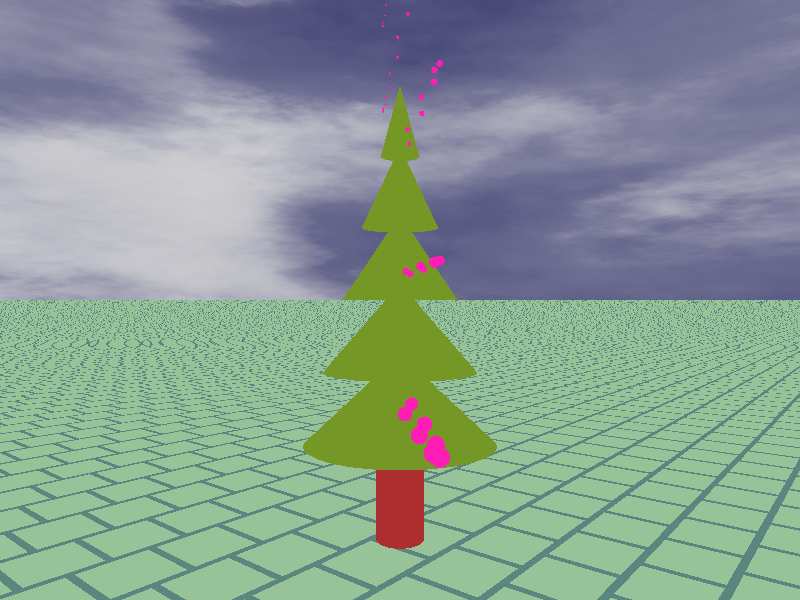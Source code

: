 #include "shapes.inc"
#include "colors.inc"
#include "textures.inc"
#include "woods.inc"
#include "glass.inc"
#include "metals.inc"
#include "functions.inc"
#include "stones1.inc"
#include "skies.inc"

#declare Pi = 3.141592653589793384626;

#declare axe=0;
#declare lumpoint=10;
#declare Start=0;
#declare End=2*Pi;
#declare My_Clock=Start+(End-Start)*clock;
#declare sca=25;  

camera{   
    location <0.1*sca,1*sca,9>
    look_at <0,0,9>
    sky <0,0,1>
    right <-image_width/image_height,0,0>
}
    
light_source { <-17,0,0> color Magenta }
light_source { <0,0,0> color White }
light_source { <0,0,0> color rgb <0.75,0.5,0.59>spotlight radius 2 falloff 10 tightness 10 point_at <10,0,0>}
light_source { <0,10,0> color rgb <0.5,0.5,0.49>}
light_source { <10,10,10> color rgb <0.825,0.5,0.9>}                                                         
light_source { <0,0,0> color Red }
light_source { <0,0,0> color Green }
light_source { <10,10,10> color rgb <0.5,0.25,0.49>} 

#declare use_phot=0;
#declare use_area=0;

background {White}

global_settings{
    max_trace_level 60
    ambient_light 1.00
    assumed_gamma 2.0
    #if (use_phot)
        spacing .025
        autostop 0
    }
    #end
}

#declare ciel=1;
#if (ciel)
    sky_sphere {S_Cloud5 rotate <90,0.051, 1>}
#end  

//sol
plane{
    -z 150
    material{  
        texture{
            pigment{ 
                brick color  GreenCopper,
                color PaleGreen mortar 5 brick_size 50                       
            } 
            finish{
                phong 0.8
                ambient 0.85
                diffuse 0.
                reflection 0.2                  
            }
        } 
        interior{ 
            ior 1.333 
            fade_distance 1
            fade_power 1
            fade_color <0,0.0,0>
            caustics 2.5
        }
    }
    rotate <0,0,45>
}  

///////// SAPIN

#declare pEtages = 1;
#declare hauteurTronc = 3; 
#declare rayonTronc = 1;
#declare rayonCone=4;
#declare i=0; 
#declare nbEtageBranches=5;
#declare nbBoulesSapin=15; 
#declare rayonBoulesSapin=0.25;  
#declare rotation = 2*Pi/nbBoulesSapin;
                        
#declare monSapin=object
{
    union{ 
        //TRONC
        cylinder{ 
            <0,0,-1>
            <0,0,hauteurTronc>
            rayonTronc
            pigment {
               color Brown
            }               
        }
        
       
       
       #while(i<nbEtageBranches)
            union
            {
                 difference
                 {   
                    //Branches
                    cone
                    { 
                         <0,0,hauteurTronc+(i*3)> (rayonCone*(1-i/nbEtageBranches))
                         <0,0,hauteurTronc+(i+1)*3> ((1-(i+1)/nbEtageBranches))
                    } 
                    union
                    {
                        #declare j=0;
                        #while(j<20)
                            cylinder
                            {   
                                <0.5,1,1>
                                <1,0.5,1>
                                2
                            }  
                            #declare j=j+1;
                         #end                          
                    } 
                    pigment
                    { 
                        color MediumForestGreen
                    }
                 }
                 //Boules 
                 #declare k=0;
                 #while(k<nbBoulesSapin)  
                    sphere
                    {
                        <rayonBoulesSapin*(1-i/nbEtageBranches)*cos(2*Pi*k/nbBoulesSapin+rotation),10*sin(2*Pi*k/nbBoulesSapin+rotation),5+i*nbEtageBranches>
                        rayonBoulesSapin/(i+1)
                        pigment
                        {
                            color SpicyPink
                        }                       
                 
                    } 
                    #declare k=k+1;
                 #end
            }
            #declare i=i+1;
         #end
          }
}                        
                        
object{         
    monSapin
}
